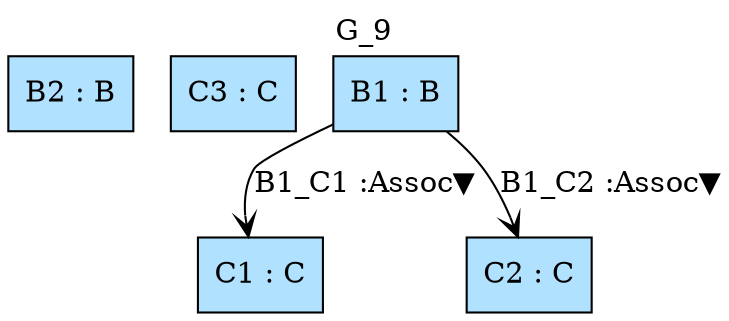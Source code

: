digraph {graph[label=G_9,labelloc=tl,labelfontsize=12];
"B2"[shape=box,fillcolor=lightskyblue1,style = filled,label="B2 : B"];
"C3"[shape=box,fillcolor=lightskyblue1,style = filled,label="C3 : C"];
"C1"[shape=box,fillcolor=lightskyblue1,style = filled,label="C1 : C"];
"B1"[shape=box,fillcolor=lightskyblue1,style = filled,label="B1 : B"];
"C2"[shape=box,fillcolor=lightskyblue1,style = filled,label="C2 : C"];

"B1"->"C1"[label="B1_C1 :Assoc▼",arrowhead=vee];
"B1"->"C2"[label="B1_C2 :Assoc▼",arrowhead=vee];
}